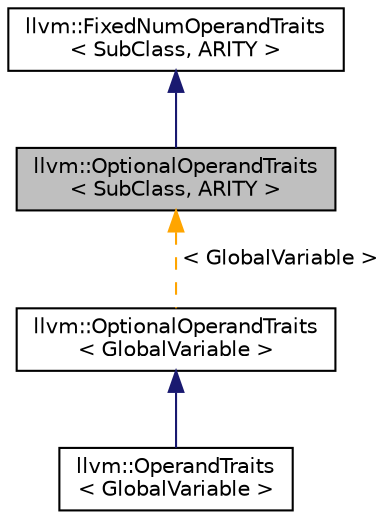 digraph "llvm::OptionalOperandTraits&lt; SubClass, ARITY &gt;"
{
 // LATEX_PDF_SIZE
  bgcolor="transparent";
  edge [fontname="Helvetica",fontsize="10",labelfontname="Helvetica",labelfontsize="10"];
  node [fontname="Helvetica",fontsize="10",shape="box"];
  Node1 [label="llvm::OptionalOperandTraits\l\< SubClass, ARITY \>",height=0.2,width=0.4,color="black", fillcolor="grey75", style="filled", fontcolor="black",tooltip="OptionalOperandTraits - when the number of operands may change at runtime."];
  Node2 -> Node1 [dir="back",color="midnightblue",fontsize="10",style="solid",fontname="Helvetica"];
  Node2 [label="llvm::FixedNumOperandTraits\l\< SubClass, ARITY \>",height=0.2,width=0.4,color="black",URL="$structllvm_1_1FixedNumOperandTraits.html",tooltip="FixedNumOperandTraits - determine the allocation regime of the Use array when it is a prefix to the U..."];
  Node1 -> Node3 [dir="back",color="orange",fontsize="10",style="dashed",label=" \< GlobalVariable \>" ,fontname="Helvetica"];
  Node3 [label="llvm::OptionalOperandTraits\l\< GlobalVariable \>",height=0.2,width=0.4,color="black",URL="$structllvm_1_1OptionalOperandTraits.html",tooltip=" "];
  Node3 -> Node4 [dir="back",color="midnightblue",fontsize="10",style="solid",fontname="Helvetica"];
  Node4 [label="llvm::OperandTraits\l\< GlobalVariable \>",height=0.2,width=0.4,color="black",URL="$structllvm_1_1OperandTraits_3_01GlobalVariable_01_4.html",tooltip=" "];
}
